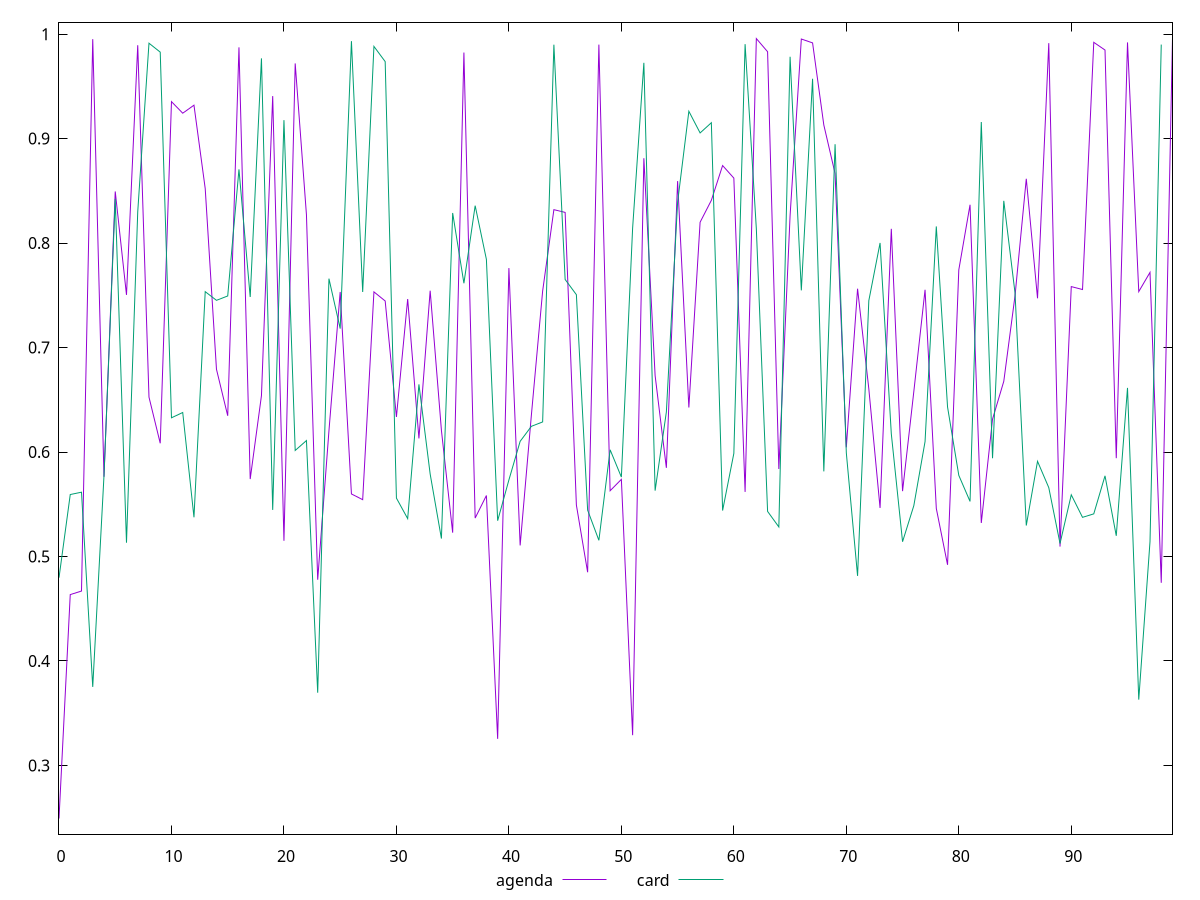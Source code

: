 reset

$agenda <<EOF
0 0.24914923492488072
1 0.4635052949797748
2 0.4669032117241045
3 0.9952077649777711
4 0.5762828066781731
5 0.8493997607878732
6 0.7504079503748212
7 0.9893655209392387
8 0.6525643023187913
9 0.6083528991720576
10 0.9353830274754036
11 0.9243246016009731
12 0.9320026560259168
13 0.8521685355912723
14 0.67920876534643
15 0.6346803520013237
16 0.9873758602227503
17 0.5740911979922615
18 0.6539762315081774
19 0.940723353479403
20 0.515002530057176
21 0.9719489890816762
22 0.8271146779977029
23 0.47772697247833507
24 0.6201762436824303
25 0.7532066965240076
26 0.5598496543174606
27 0.5543711891468608
28 0.7532831618063327
29 0.744572597771952
30 0.6335625311261783
31 0.7464311318633285
32 0.6130143776046049
33 0.7544155214052563
34 0.6208005765125688
35 0.5227863712591435
36 0.982389090519786
37 0.5367531955041764
38 0.5583473502765869
39 0.32543454823284584
40 0.7760748596125785
41 0.5105537026292427
42 0.6354463185185177
43 0.7540894734012423
44 0.8319822660947088
45 0.8293373844617387
46 0.5492264565674176
47 0.4849017881017624
48 0.9899821855627724
49 0.5629153341689053
50 0.5738212497411906
51 0.3289107289942976
52 0.8812126337847169
53 0.6731628781159665
54 0.5848366116417294
55 0.8593226329552957
56 0.6426076666513815
57 0.8199560964891698
58 0.840934438340087
59 0.8742151626850321
60 0.8621905749865053
61 0.561812004763355
62 0.9957672219227339
63 0.9831744326246925
64 0.5837350956455556
65 0.8262607075056391
66 0.9953295254518332
67 0.9916251999470951
68 0.9129861452872191
69 0.8666351095049858
70 0.6044601819071843
71 0.7562869210371375
72 0.6604846528222074
73 0.5464578370052092
74 0.8136425267747619
75 0.5625405590660874
76 0.6577358898182133
77 0.755278250185475
78 0.5459590689127901
79 0.49201428044941226
80 0.7743227010282334
81 0.8366663492405157
82 0.5320802606294578
83 0.6314523371198932
84 0.6676815409701271
85 0.7496153179090155
86 0.8615398378965632
87 0.7471309339410714
88 0.991351912898121
89 0.5094515954850302
90 0.7583359193374392
91 0.7555359440664737
92 0.9921698191024545
93 0.984770626850584
94 0.5940920800982543
95 0.9920810794465672
96 0.7535353798666842
97 0.7719546758957747
98 0.47480634002222816
99 0.9963951643549659
EOF

$card <<EOF
0 0.4796676347913351
1 0.5592911898118739
2 0.5615267979124688
3 0.37512884822226555
4 0.5773436937398799
5 0.8423207671035798
6 0.5131525296488674
7 0.8298973391450011
8 0.9913274286749778
9 0.9827753097985712
10 0.6327528926460888
11 0.6378138545830212
12 0.537492213630255
13 0.7534912225637478
14 0.7451886350863657
15 0.7493663242563264
16 0.870542194401813
17 0.7483833090732834
18 0.9768432782753075
19 0.5445857282532124
20 0.9176807971938584
21 0.6014738288866588
22 0.6109620389897539
23 0.3695642355686089
24 0.765943999330544
25 0.7181217982053998
26 0.9933031652303399
27 0.7531744677930234
28 0.9882592967129992
29 0.9737196899838088
30 0.5558567851741703
31 0.5362286053755433
32 0.6647575472196184
33 0.5789029106002629
34 0.5171516342084771
35 0.8288103735816809
36 0.7615544880385953
37 0.8358129759711725
38 0.7843871104873394
39 0.5342312449177471
40 0.5732383996793526
41 0.6102272140214595
42 0.6245983292860154
43 0.6287959371308829
44 0.9898902012484104
45 0.7651667864482979
46 0.7506083388951513
47 0.5443523178346288
48 0.515458468584053
49 0.602114573528162
50 0.5759921980407752
51 0.814307528450114
52 0.9725343496407715
53 0.5630196810610777
54 0.6383085490130201
55 0.8391240014247597
56 0.926169548160128
57 0.9054281689679438
58 0.9152204859978365
59 0.5439647556828475
60 0.5986773250533985
61 0.9903864102117188
62 0.8136234774177408
63 0.5431428533388927
64 0.5282564421675583
65 0.9783696413002987
66 0.7547436030547192
67 0.9572855647624935
68 0.5814314036407309
69 0.8946077220909643
70 0.5991616279960565
71 0.4814073056073954
72 0.7448776268407691
73 0.8001259716322796
74 0.6173522953588937
75 0.5141194606352258
76 0.5485820197297594
77 0.6099793099869022
78 0.8159320429929631
79 0.6430701664504044
80 0.5776381308518166
81 0.5526945062518289
82 0.9158971854505134
83 0.5940071229024397
84 0.8404279451463619
85 0.752155467703124
86 0.5296315846675383
87 0.5910957195077938
88 0.565897752796991
89 0.5124169616490045
90 0.559023355075432
91 0.5374542666845286
92 0.5407918744415767
93 0.5771902525458482
94 0.5197757989323984
95 0.6613640078623868
96 0.36296882959263777
97 0.5142067367152449
98 0.9900242424863727
EOF

set key outside below
set xrange [0:99]
set yrange [0.23420431633627903:1.0113400829435677]
set trange [0.23420431633627903:1.0113400829435677]
set terminal svg size 640, 520 enhanced background rgb 'white'
set output "reports/report_00027_2021-02-24T12-40-31.850Z/meta/pScore/comparison/line/1_vs_2.svg"

plot $agenda title "agenda" with line, \
     $card title "card" with line

reset
